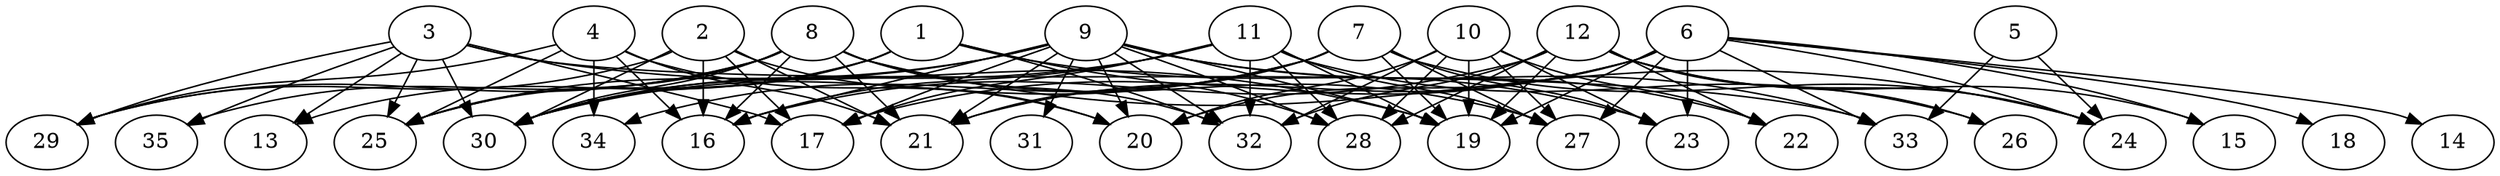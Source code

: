 // DAG automatically generated by daggen at Thu Oct  3 14:05:37 2019
// ./daggen --dot -n 35 --ccr 0.3 --fat 0.9 --regular 0.5 --density 0.6 --mindata 5242880 --maxdata 52428800 
digraph G {
  1 [size="82039467", alpha="0.13", expect_size="24611840"] 
  1 -> 13 [size ="24611840"]
  1 -> 23 [size ="24611840"]
  1 -> 25 [size ="24611840"]
  1 -> 28 [size ="24611840"]
  1 -> 30 [size ="24611840"]
  1 -> 32 [size ="24611840"]
  2 [size="91016533", alpha="0.06", expect_size="27304960"] 
  2 -> 16 [size ="27304960"]
  2 -> 17 [size ="27304960"]
  2 -> 20 [size ="27304960"]
  2 -> 21 [size ="27304960"]
  2 -> 29 [size ="27304960"]
  2 -> 30 [size ="27304960"]
  3 [size="67498667", alpha="0.19", expect_size="20249600"] 
  3 -> 13 [size ="20249600"]
  3 -> 17 [size ="20249600"]
  3 -> 19 [size ="20249600"]
  3 -> 25 [size ="20249600"]
  3 -> 29 [size ="20249600"]
  3 -> 30 [size ="20249600"]
  3 -> 33 [size ="20249600"]
  3 -> 35 [size ="20249600"]
  4 [size="67577173", alpha="0.09", expect_size="20273152"] 
  4 -> 16 [size ="20273152"]
  4 -> 20 [size ="20273152"]
  4 -> 21 [size ="20273152"]
  4 -> 25 [size ="20273152"]
  4 -> 29 [size ="20273152"]
  4 -> 34 [size ="20273152"]
  5 [size="74130773", alpha="0.10", expect_size="22239232"] 
  5 -> 24 [size ="22239232"]
  5 -> 33 [size ="22239232"]
  6 [size="62539093", alpha="0.18", expect_size="18761728"] 
  6 -> 14 [size ="18761728"]
  6 -> 15 [size ="18761728"]
  6 -> 17 [size ="18761728"]
  6 -> 18 [size ="18761728"]
  6 -> 19 [size ="18761728"]
  6 -> 20 [size ="18761728"]
  6 -> 21 [size ="18761728"]
  6 -> 23 [size ="18761728"]
  6 -> 24 [size ="18761728"]
  6 -> 27 [size ="18761728"]
  6 -> 33 [size ="18761728"]
  7 [size="42407253", alpha="0.18", expect_size="12722176"] 
  7 -> 19 [size ="12722176"]
  7 -> 21 [size ="12722176"]
  7 -> 23 [size ="12722176"]
  7 -> 24 [size ="12722176"]
  7 -> 27 [size ="12722176"]
  7 -> 30 [size ="12722176"]
  7 -> 34 [size ="12722176"]
  8 [size="103854080", alpha="0.05", expect_size="31156224"] 
  8 -> 16 [size ="31156224"]
  8 -> 21 [size ="31156224"]
  8 -> 24 [size ="31156224"]
  8 -> 25 [size ="31156224"]
  8 -> 27 [size ="31156224"]
  8 -> 29 [size ="31156224"]
  8 -> 30 [size ="31156224"]
  8 -> 32 [size ="31156224"]
  8 -> 35 [size ="31156224"]
  9 [size="111571627", alpha="0.15", expect_size="33471488"] 
  9 -> 16 [size ="33471488"]
  9 -> 17 [size ="33471488"]
  9 -> 19 [size ="33471488"]
  9 -> 20 [size ="33471488"]
  9 -> 21 [size ="33471488"]
  9 -> 22 [size ="33471488"]
  9 -> 25 [size ="33471488"]
  9 -> 28 [size ="33471488"]
  9 -> 30 [size ="33471488"]
  9 -> 31 [size ="33471488"]
  9 -> 32 [size ="33471488"]
  9 -> 33 [size ="33471488"]
  10 [size="87808000", alpha="0.16", expect_size="26342400"] 
  10 -> 19 [size ="26342400"]
  10 -> 20 [size ="26342400"]
  10 -> 22 [size ="26342400"]
  10 -> 23 [size ="26342400"]
  10 -> 27 [size ="26342400"]
  10 -> 28 [size ="26342400"]
  10 -> 32 [size ="26342400"]
  11 [size="160075093", alpha="0.13", expect_size="48022528"] 
  11 -> 16 [size ="48022528"]
  11 -> 17 [size ="48022528"]
  11 -> 19 [size ="48022528"]
  11 -> 26 [size ="48022528"]
  11 -> 27 [size ="48022528"]
  11 -> 28 [size ="48022528"]
  11 -> 30 [size ="48022528"]
  11 -> 32 [size ="48022528"]
  12 [size="104690347", alpha="0.16", expect_size="31407104"] 
  12 -> 15 [size ="31407104"]
  12 -> 16 [size ="31407104"]
  12 -> 19 [size ="31407104"]
  12 -> 22 [size ="31407104"]
  12 -> 24 [size ="31407104"]
  12 -> 26 [size ="31407104"]
  12 -> 28 [size ="31407104"]
  12 -> 32 [size ="31407104"]
  13 [size="155255467", alpha="0.14", expect_size="46576640"] 
  14 [size="148916907", alpha="0.04", expect_size="44675072"] 
  15 [size="65218560", alpha="0.05", expect_size="19565568"] 
  16 [size="142332587", alpha="0.07", expect_size="42699776"] 
  17 [size="127255893", alpha="0.01", expect_size="38176768"] 
  18 [size="111759360", alpha="0.06", expect_size="33527808"] 
  19 [size="149824853", alpha="0.16", expect_size="44947456"] 
  20 [size="114169173", alpha="0.08", expect_size="34250752"] 
  21 [size="81302187", alpha="0.08", expect_size="24390656"] 
  22 [size="29402453", alpha="0.18", expect_size="8820736"] 
  23 [size="154344107", alpha="0.14", expect_size="46303232"] 
  24 [size="104707413", alpha="0.16", expect_size="31412224"] 
  25 [size="137823573", alpha="0.06", expect_size="41347072"] 
  26 [size="21019307", alpha="0.01", expect_size="6305792"] 
  27 [size="78813867", alpha="0.19", expect_size="23644160"] 
  28 [size="89763840", alpha="0.09", expect_size="26929152"] 
  29 [size="140417707", alpha="0.10", expect_size="42125312"] 
  30 [size="106530133", alpha="0.01", expect_size="31959040"] 
  31 [size="167529813", alpha="0.09", expect_size="50258944"] 
  32 [size="73407147", alpha="0.09", expect_size="22022144"] 
  33 [size="54988800", alpha="0.06", expect_size="16496640"] 
  34 [size="162304000", alpha="0.20", expect_size="48691200"] 
  35 [size="130877440", alpha="0.19", expect_size="39263232"] 
}
